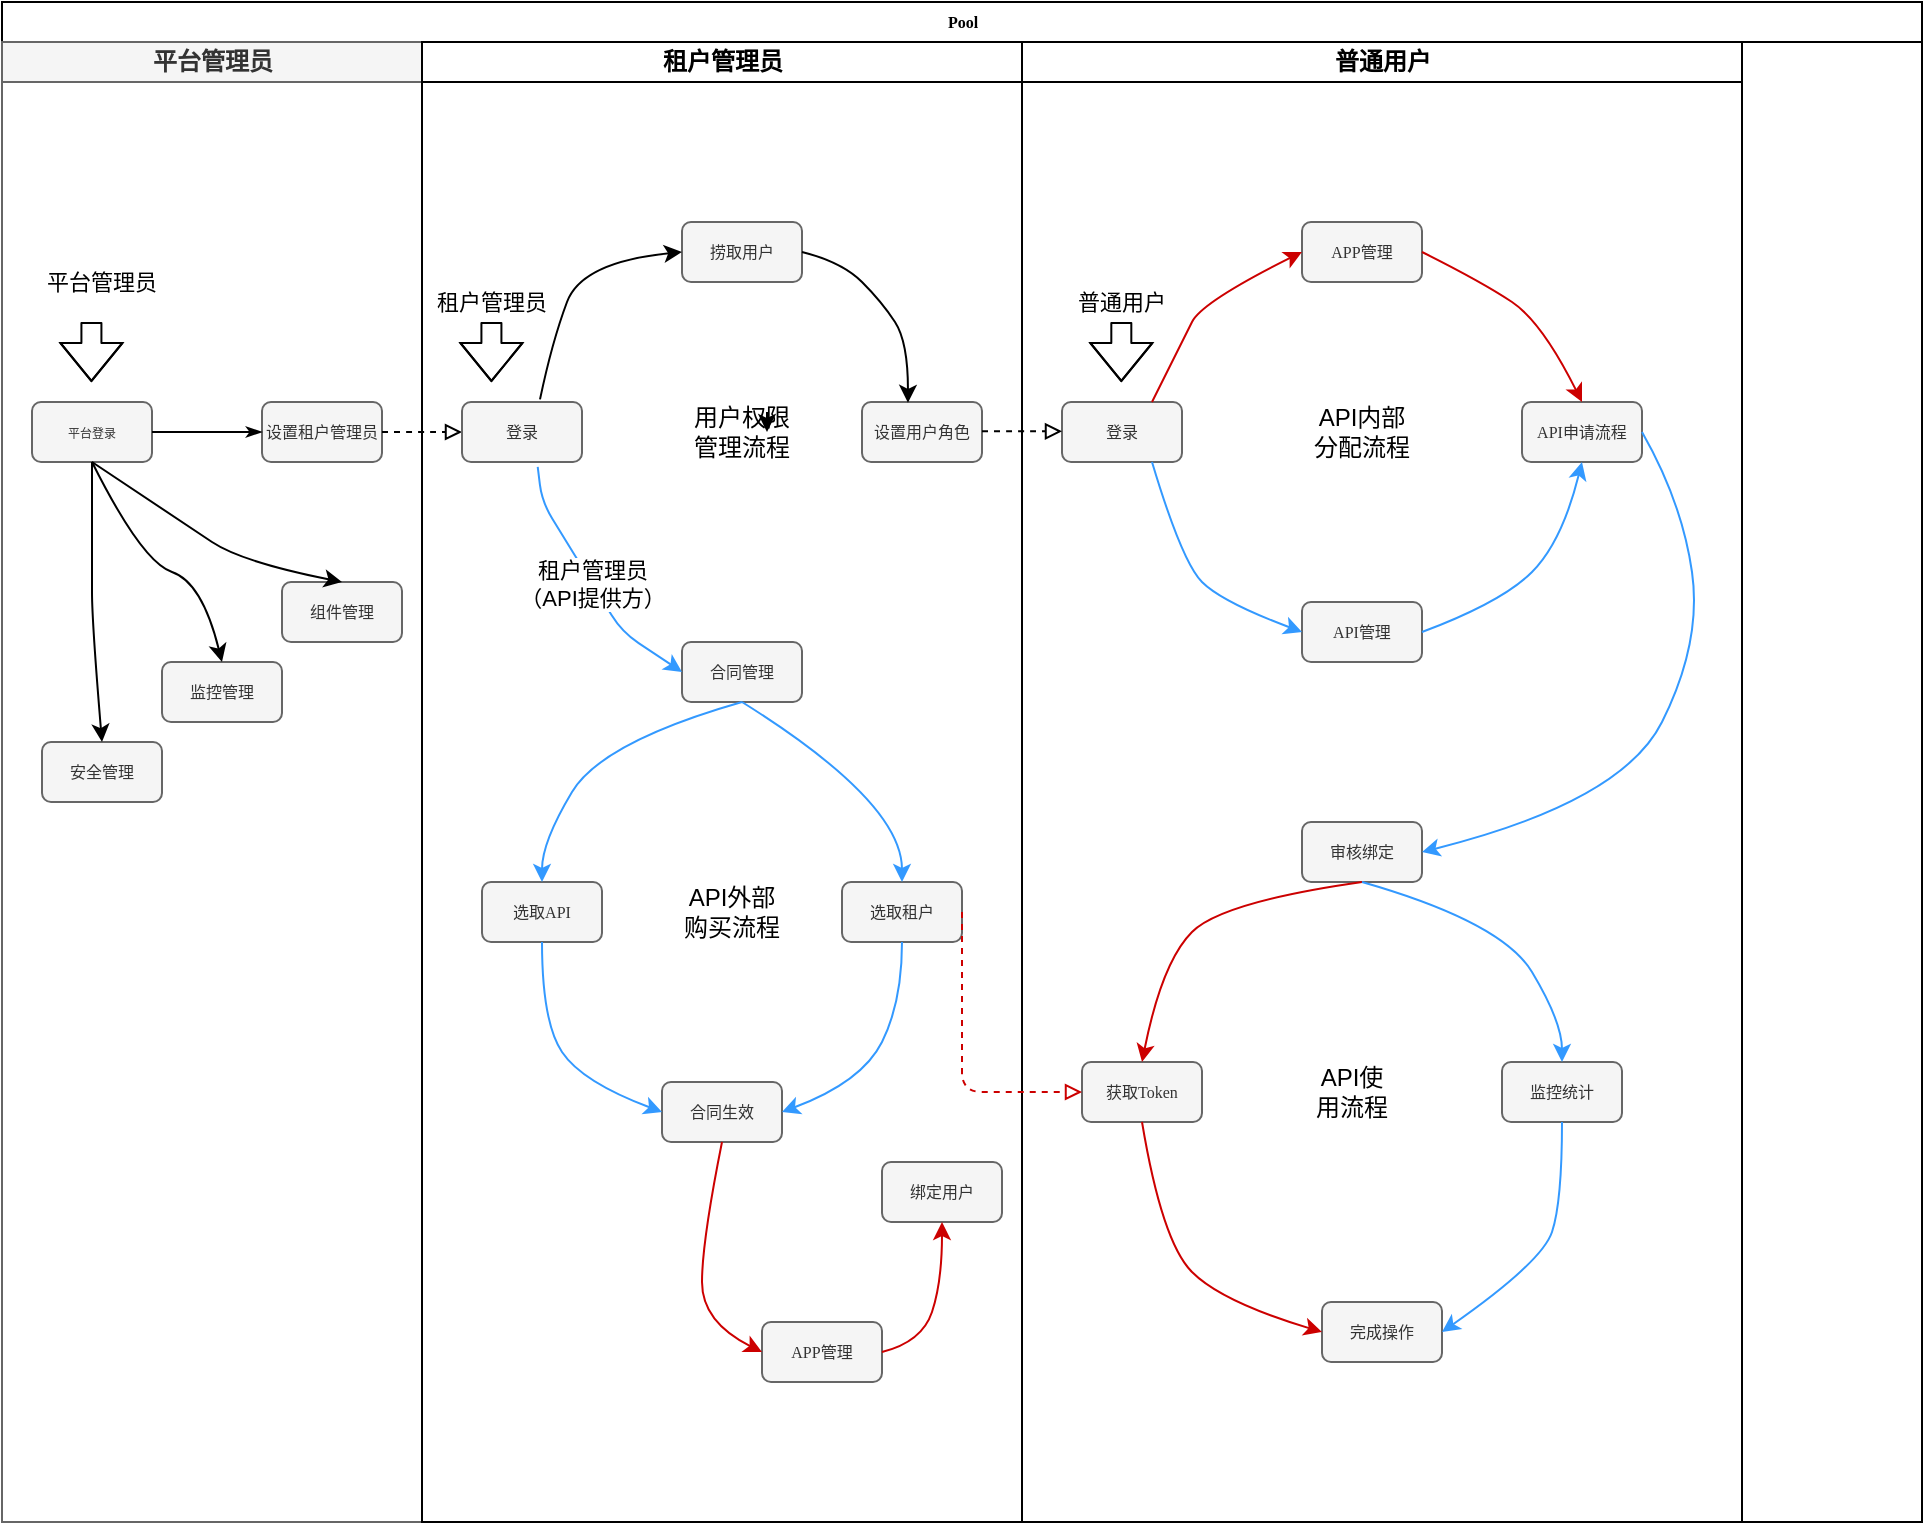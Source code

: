 <mxfile version="14.6.6" type="github">
  <diagram name="Page-1" id="74e2e168-ea6b-b213-b513-2b3c1d86103e">
    <mxGraphModel dx="2213" dy="722" grid="1" gridSize="10" guides="1" tooltips="1" connect="1" arrows="1" fold="1" page="1" pageScale="1" pageWidth="1100" pageHeight="850" background="#ffffff" math="0" shadow="0">
      <root>
        <mxCell id="0" />
        <mxCell id="1" parent="0" />
        <mxCell id="77e6c97f196da883-1" value="Pool" style="swimlane;html=1;childLayout=stackLayout;startSize=20;rounded=0;shadow=0;labelBackgroundColor=none;strokeWidth=1;fontFamily=Verdana;fontSize=8;align=center;" parent="1" vertex="1">
          <mxGeometry x="-20" y="40" width="960" height="760" as="geometry" />
        </mxCell>
        <mxCell id="77e6c97f196da883-2" value="平台管理员" style="swimlane;html=1;startSize=20;fillColor=#f5f5f5;strokeColor=#666666;fontColor=#333333;" parent="77e6c97f196da883-1" vertex="1">
          <mxGeometry y="20" width="210" height="740" as="geometry" />
        </mxCell>
        <mxCell id="77e6c97f196da883-8" value="&lt;pre&gt;&lt;font style=&quot;font-size: 6px&quot;&gt;平台登录&lt;/font&gt;&lt;/pre&gt;" style="rounded=1;whiteSpace=wrap;html=1;shadow=0;labelBackgroundColor=none;strokeWidth=1;fontFamily=Verdana;fontSize=8;align=center;fillColor=#f5f5f5;strokeColor=#666666;fontColor=#333333;" parent="77e6c97f196da883-2" vertex="1">
          <mxGeometry x="15" y="180" width="60" height="30" as="geometry" />
        </mxCell>
        <mxCell id="f6PbpdCPIHnhkly5Aqhj-1" value="&lt;font style=&quot;font-size: 11px&quot;&gt;平台管理员&lt;/font&gt;" style="text;html=1;strokeColor=none;fillColor=none;align=center;verticalAlign=middle;whiteSpace=wrap;rounded=0;" vertex="1" parent="77e6c97f196da883-2">
          <mxGeometry x="15" y="110" width="70" height="20" as="geometry" />
        </mxCell>
        <mxCell id="f6PbpdCPIHnhkly5Aqhj-2" value="" style="shape=flexArrow;endArrow=classic;html=1;" edge="1" parent="77e6c97f196da883-2">
          <mxGeometry width="50" height="50" relative="1" as="geometry">
            <mxPoint x="44.71" y="140" as="sourcePoint" />
            <mxPoint x="44.71" y="170" as="targetPoint" />
            <Array as="points">
              <mxPoint x="44.71" y="180" />
            </Array>
          </mxGeometry>
        </mxCell>
        <mxCell id="77e6c97f196da883-11" value="设置租户管理员" style="rounded=1;whiteSpace=wrap;html=1;shadow=0;labelBackgroundColor=none;strokeWidth=1;fontFamily=Verdana;fontSize=8;align=center;fillColor=#f5f5f5;strokeColor=#666666;fontColor=#333333;" parent="77e6c97f196da883-2" vertex="1">
          <mxGeometry x="130" y="180" width="60" height="30" as="geometry" />
        </mxCell>
        <mxCell id="77e6c97f196da883-26" style="edgeStyle=orthogonalEdgeStyle;rounded=1;html=1;labelBackgroundColor=none;startArrow=none;startFill=0;startSize=5;endArrow=classicThin;endFill=1;endSize=5;jettySize=auto;orthogonalLoop=1;strokeWidth=1;fontFamily=Verdana;fontSize=8" parent="77e6c97f196da883-2" source="77e6c97f196da883-8" target="77e6c97f196da883-11" edge="1">
          <mxGeometry relative="1" as="geometry" />
        </mxCell>
        <mxCell id="f6PbpdCPIHnhkly5Aqhj-3" value="安全管理" style="rounded=1;whiteSpace=wrap;html=1;shadow=0;labelBackgroundColor=none;strokeWidth=1;fontFamily=Verdana;fontSize=8;align=center;fillColor=#f5f5f5;strokeColor=#666666;fontColor=#333333;" vertex="1" parent="77e6c97f196da883-2">
          <mxGeometry x="20" y="350" width="60" height="30" as="geometry" />
        </mxCell>
        <mxCell id="f6PbpdCPIHnhkly5Aqhj-4" value="监控管理" style="rounded=1;whiteSpace=wrap;html=1;shadow=0;labelBackgroundColor=none;strokeWidth=1;fontFamily=Verdana;fontSize=8;align=center;fillColor=#f5f5f5;strokeColor=#666666;fontColor=#333333;" vertex="1" parent="77e6c97f196da883-2">
          <mxGeometry x="80" y="310" width="60" height="30" as="geometry" />
        </mxCell>
        <mxCell id="f6PbpdCPIHnhkly5Aqhj-5" value="组件管理" style="rounded=1;whiteSpace=wrap;html=1;shadow=0;labelBackgroundColor=none;strokeWidth=1;fontFamily=Verdana;fontSize=8;align=center;fillColor=#f5f5f5;strokeColor=#666666;fontColor=#333333;" vertex="1" parent="77e6c97f196da883-2">
          <mxGeometry x="140" y="270" width="60" height="30" as="geometry" />
        </mxCell>
        <mxCell id="f6PbpdCPIHnhkly5Aqhj-6" value="" style="curved=1;endArrow=classic;html=1;exitX=0.5;exitY=1;exitDx=0;exitDy=0;entryX=0.5;entryY=0;entryDx=0;entryDy=0;" edge="1" parent="77e6c97f196da883-2" source="77e6c97f196da883-8" target="f6PbpdCPIHnhkly5Aqhj-3">
          <mxGeometry width="50" height="50" relative="1" as="geometry">
            <mxPoint x="200" y="280" as="sourcePoint" />
            <mxPoint x="250" y="230" as="targetPoint" />
            <Array as="points">
              <mxPoint x="45" y="260" />
              <mxPoint x="45" y="290" />
            </Array>
          </mxGeometry>
        </mxCell>
        <mxCell id="f6PbpdCPIHnhkly5Aqhj-7" value="" style="curved=1;endArrow=classic;html=1;exitX=0.5;exitY=1;exitDx=0;exitDy=0;entryX=0.5;entryY=0;entryDx=0;entryDy=0;" edge="1" parent="77e6c97f196da883-2" source="77e6c97f196da883-8" target="f6PbpdCPIHnhkly5Aqhj-4">
          <mxGeometry width="50" height="50" relative="1" as="geometry">
            <mxPoint x="55" y="220" as="sourcePoint" />
            <mxPoint x="60" y="360" as="targetPoint" />
            <Array as="points">
              <mxPoint x="70" y="260" />
              <mxPoint x="100" y="270" />
            </Array>
          </mxGeometry>
        </mxCell>
        <mxCell id="f6PbpdCPIHnhkly5Aqhj-22" value="" style="curved=1;endArrow=classic;html=1;exitX=0.5;exitY=1;exitDx=0;exitDy=0;entryX=0.5;entryY=0;entryDx=0;entryDy=0;" edge="1" parent="77e6c97f196da883-2" source="77e6c97f196da883-8" target="f6PbpdCPIHnhkly5Aqhj-5">
          <mxGeometry width="50" height="50" relative="1" as="geometry">
            <mxPoint x="55" y="220" as="sourcePoint" />
            <mxPoint x="120" y="320" as="targetPoint" />
            <Array as="points">
              <mxPoint x="90" y="240" />
              <mxPoint x="120" y="260" />
            </Array>
          </mxGeometry>
        </mxCell>
        <mxCell id="f6PbpdCPIHnhkly5Aqhj-24" value="" style="edgeStyle=elbowEdgeStyle;html=1;endArrow=block;elbow=vertical;endFill=0;dashed=1;exitX=1;exitY=0.5;exitDx=0;exitDy=0;entryX=0;entryY=0.5;entryDx=0;entryDy=0;" edge="1" parent="77e6c97f196da883-1" source="77e6c97f196da883-11" target="f6PbpdCPIHnhkly5Aqhj-23">
          <mxGeometry width="100" height="75" relative="1" as="geometry">
            <mxPoint x="250" y="295" as="sourcePoint" />
            <mxPoint x="350" y="220" as="targetPoint" />
          </mxGeometry>
        </mxCell>
        <mxCell id="77e6c97f196da883-3" value="租户管理员" style="swimlane;html=1;startSize=20;" parent="77e6c97f196da883-1" vertex="1">
          <mxGeometry x="210" y="20" width="300" height="740" as="geometry" />
        </mxCell>
        <mxCell id="f6PbpdCPIHnhkly5Aqhj-23" value="登录" style="rounded=1;whiteSpace=wrap;html=1;shadow=0;labelBackgroundColor=none;strokeWidth=1;fontFamily=Verdana;fontSize=8;align=center;fillColor=#f5f5f5;strokeColor=#666666;fontColor=#333333;" vertex="1" parent="77e6c97f196da883-3">
          <mxGeometry x="20" y="180" width="60" height="30" as="geometry" />
        </mxCell>
        <mxCell id="f6PbpdCPIHnhkly5Aqhj-25" value="&lt;font style=&quot;font-size: 11px&quot;&gt;租户管理员&lt;/font&gt;" style="text;html=1;strokeColor=none;fillColor=none;align=center;verticalAlign=middle;whiteSpace=wrap;rounded=0;" vertex="1" parent="77e6c97f196da883-3">
          <mxGeometry y="120" width="70" height="20" as="geometry" />
        </mxCell>
        <mxCell id="f6PbpdCPIHnhkly5Aqhj-26" value="" style="shape=flexArrow;endArrow=classic;html=1;" edge="1" parent="77e6c97f196da883-3">
          <mxGeometry width="50" height="50" relative="1" as="geometry">
            <mxPoint x="34.71" y="140" as="sourcePoint" />
            <mxPoint x="34.71" y="170" as="targetPoint" />
            <Array as="points">
              <mxPoint x="34.71" y="180" />
            </Array>
          </mxGeometry>
        </mxCell>
        <mxCell id="f6PbpdCPIHnhkly5Aqhj-27" value="捞取用户" style="rounded=1;whiteSpace=wrap;html=1;shadow=0;labelBackgroundColor=none;strokeWidth=1;fontFamily=Verdana;fontSize=8;align=center;fillColor=#f5f5f5;strokeColor=#666666;fontColor=#333333;" vertex="1" parent="77e6c97f196da883-3">
          <mxGeometry x="130" y="90" width="60" height="30" as="geometry" />
        </mxCell>
        <mxCell id="f6PbpdCPIHnhkly5Aqhj-28" value="设置用户角色" style="rounded=1;whiteSpace=wrap;html=1;shadow=0;labelBackgroundColor=none;strokeWidth=1;fontFamily=Verdana;fontSize=8;align=center;fillColor=#f5f5f5;strokeColor=#666666;fontColor=#333333;" vertex="1" parent="77e6c97f196da883-3">
          <mxGeometry x="220" y="180" width="60" height="30" as="geometry" />
        </mxCell>
        <mxCell id="f6PbpdCPIHnhkly5Aqhj-29" value="合同管理" style="rounded=1;whiteSpace=wrap;html=1;shadow=0;labelBackgroundColor=none;strokeWidth=1;fontFamily=Verdana;fontSize=8;align=center;fillColor=#f5f5f5;strokeColor=#666666;fontColor=#333333;" vertex="1" parent="77e6c97f196da883-3">
          <mxGeometry x="130" y="300" width="60" height="30" as="geometry" />
        </mxCell>
        <mxCell id="f6PbpdCPIHnhkly5Aqhj-30" value="" style="curved=1;endArrow=classic;html=1;exitX=0.65;exitY=-0.043;exitDx=0;exitDy=0;entryX=0;entryY=0.5;entryDx=0;entryDy=0;exitPerimeter=0;" edge="1" parent="77e6c97f196da883-3" source="f6PbpdCPIHnhkly5Aqhj-23" target="f6PbpdCPIHnhkly5Aqhj-27">
          <mxGeometry width="50" height="50" relative="1" as="geometry">
            <mxPoint x="90" y="250" as="sourcePoint" />
            <mxPoint x="140" y="200" as="targetPoint" />
            <Array as="points">
              <mxPoint x="65" y="150" />
              <mxPoint x="80" y="110" />
            </Array>
          </mxGeometry>
        </mxCell>
        <mxCell id="f6PbpdCPIHnhkly5Aqhj-31" value="" style="curved=1;endArrow=classic;html=1;exitX=1;exitY=0.5;exitDx=0;exitDy=0;entryX=0.383;entryY=0.014;entryDx=0;entryDy=0;entryPerimeter=0;" edge="1" parent="77e6c97f196da883-3" source="f6PbpdCPIHnhkly5Aqhj-27" target="f6PbpdCPIHnhkly5Aqhj-28">
          <mxGeometry width="50" height="50" relative="1" as="geometry">
            <mxPoint x="90" y="250" as="sourcePoint" />
            <mxPoint x="140" y="200" as="targetPoint" />
            <Array as="points">
              <mxPoint x="210" y="110" />
              <mxPoint x="230" y="130" />
              <mxPoint x="243" y="150" />
            </Array>
          </mxGeometry>
        </mxCell>
        <mxCell id="f6PbpdCPIHnhkly5Aqhj-36" value="" style="endArrow=classic;html=1;exitX=0.631;exitY=1.081;exitDx=0;exitDy=0;exitPerimeter=0;entryX=0;entryY=0.5;entryDx=0;entryDy=0;strokeColor=#3399FF;" edge="1" parent="77e6c97f196da883-3" source="f6PbpdCPIHnhkly5Aqhj-23" target="f6PbpdCPIHnhkly5Aqhj-29">
          <mxGeometry relative="1" as="geometry">
            <mxPoint x="40" y="270" as="sourcePoint" />
            <mxPoint x="200" y="270" as="targetPoint" />
            <Array as="points">
              <mxPoint x="60" y="230" />
              <mxPoint x="100" y="295" />
            </Array>
          </mxGeometry>
        </mxCell>
        <mxCell id="f6PbpdCPIHnhkly5Aqhj-37" value="租户管理员&lt;br&gt;（API提供方）" style="edgeLabel;resizable=0;html=1;align=center;verticalAlign=middle;" connectable="0" vertex="1" parent="f6PbpdCPIHnhkly5Aqhj-36">
          <mxGeometry relative="1" as="geometry" />
        </mxCell>
        <mxCell id="f6PbpdCPIHnhkly5Aqhj-39" value="选取API" style="rounded=1;whiteSpace=wrap;html=1;shadow=0;labelBackgroundColor=none;strokeWidth=1;fontFamily=Verdana;fontSize=8;align=center;fillColor=#f5f5f5;strokeColor=#666666;fontColor=#333333;" vertex="1" parent="77e6c97f196da883-3">
          <mxGeometry x="30" y="420" width="60" height="30" as="geometry" />
        </mxCell>
        <mxCell id="f6PbpdCPIHnhkly5Aqhj-40" value="选取租户" style="rounded=1;whiteSpace=wrap;html=1;shadow=0;labelBackgroundColor=none;strokeWidth=1;fontFamily=Verdana;fontSize=8;align=center;fillColor=#f5f5f5;strokeColor=#666666;fontColor=#333333;" vertex="1" parent="77e6c97f196da883-3">
          <mxGeometry x="210" y="420" width="60" height="30" as="geometry" />
        </mxCell>
        <mxCell id="f6PbpdCPIHnhkly5Aqhj-41" value="" style="curved=1;endArrow=classic;html=1;exitX=0.5;exitY=1;exitDx=0;exitDy=0;entryX=0.5;entryY=0;entryDx=0;entryDy=0;strokeColor=#3399FF;" edge="1" parent="77e6c97f196da883-3" source="f6PbpdCPIHnhkly5Aqhj-29" target="f6PbpdCPIHnhkly5Aqhj-39">
          <mxGeometry width="50" height="50" relative="1" as="geometry">
            <mxPoint x="60" y="510" as="sourcePoint" />
            <mxPoint x="110" y="460" as="targetPoint" />
            <Array as="points">
              <mxPoint x="90" y="350" />
              <mxPoint x="60" y="400" />
            </Array>
          </mxGeometry>
        </mxCell>
        <mxCell id="f6PbpdCPIHnhkly5Aqhj-42" value="" style="curved=1;endArrow=classic;html=1;exitX=0.5;exitY=1;exitDx=0;exitDy=0;entryX=0.5;entryY=0;entryDx=0;entryDy=0;strokeColor=#3399FF;" edge="1" parent="77e6c97f196da883-3" source="f6PbpdCPIHnhkly5Aqhj-29" target="f6PbpdCPIHnhkly5Aqhj-40">
          <mxGeometry width="50" height="50" relative="1" as="geometry">
            <mxPoint x="60" y="550" as="sourcePoint" />
            <mxPoint x="110" y="500" as="targetPoint" />
            <Array as="points">
              <mxPoint x="240" y="380" />
            </Array>
          </mxGeometry>
        </mxCell>
        <mxCell id="f6PbpdCPIHnhkly5Aqhj-43" value="合同生效" style="rounded=1;whiteSpace=wrap;html=1;shadow=0;labelBackgroundColor=none;strokeWidth=1;fontFamily=Verdana;fontSize=8;align=center;fillColor=#f5f5f5;strokeColor=#666666;fontColor=#333333;" vertex="1" parent="77e6c97f196da883-3">
          <mxGeometry x="120" y="520" width="60" height="30" as="geometry" />
        </mxCell>
        <mxCell id="f6PbpdCPIHnhkly5Aqhj-44" value="" style="curved=1;endArrow=classic;html=1;exitX=0.5;exitY=1;exitDx=0;exitDy=0;entryX=0;entryY=0.5;entryDx=0;entryDy=0;strokeColor=#3399FF;" edge="1" parent="77e6c97f196da883-3" source="f6PbpdCPIHnhkly5Aqhj-39" target="f6PbpdCPIHnhkly5Aqhj-43">
          <mxGeometry width="50" height="50" relative="1" as="geometry">
            <mxPoint x="60" y="610" as="sourcePoint" />
            <mxPoint x="110" y="560" as="targetPoint" />
            <Array as="points">
              <mxPoint x="60" y="490" />
              <mxPoint x="80" y="520" />
            </Array>
          </mxGeometry>
        </mxCell>
        <mxCell id="f6PbpdCPIHnhkly5Aqhj-45" value="" style="curved=1;endArrow=classic;html=1;exitX=0.5;exitY=1;exitDx=0;exitDy=0;entryX=1;entryY=0.5;entryDx=0;entryDy=0;strokeColor=#3399FF;" edge="1" parent="77e6c97f196da883-3" source="f6PbpdCPIHnhkly5Aqhj-40" target="f6PbpdCPIHnhkly5Aqhj-43">
          <mxGeometry width="50" height="50" relative="1" as="geometry">
            <mxPoint x="60" y="570" as="sourcePoint" />
            <mxPoint x="110" y="520" as="targetPoint" />
            <Array as="points">
              <mxPoint x="240" y="480" />
              <mxPoint x="220" y="520" />
            </Array>
          </mxGeometry>
        </mxCell>
        <mxCell id="f6PbpdCPIHnhkly5Aqhj-46" value="APP管理" style="rounded=1;whiteSpace=wrap;html=1;shadow=0;labelBackgroundColor=none;strokeWidth=1;fontFamily=Verdana;fontSize=8;align=center;fillColor=#f5f5f5;strokeColor=#666666;fontColor=#333333;" vertex="1" parent="77e6c97f196da883-3">
          <mxGeometry x="170" y="640" width="60" height="30" as="geometry" />
        </mxCell>
        <mxCell id="f6PbpdCPIHnhkly5Aqhj-47" value="" style="curved=1;endArrow=classic;html=1;exitX=0.5;exitY=1;exitDx=0;exitDy=0;entryX=0;entryY=0.5;entryDx=0;entryDy=0;strokeColor=#CC0000;" edge="1" parent="77e6c97f196da883-3" source="f6PbpdCPIHnhkly5Aqhj-43" target="f6PbpdCPIHnhkly5Aqhj-46">
          <mxGeometry width="50" height="50" relative="1" as="geometry">
            <mxPoint x="60" y="630" as="sourcePoint" />
            <mxPoint x="110" y="580" as="targetPoint" />
            <Array as="points">
              <mxPoint x="140" y="600" />
              <mxPoint x="140" y="640" />
            </Array>
          </mxGeometry>
        </mxCell>
        <mxCell id="f6PbpdCPIHnhkly5Aqhj-48" value="绑定用户" style="rounded=1;whiteSpace=wrap;html=1;shadow=0;labelBackgroundColor=none;strokeWidth=1;fontFamily=Verdana;fontSize=8;align=center;fillColor=#f5f5f5;strokeColor=#666666;fontColor=#333333;" vertex="1" parent="77e6c97f196da883-3">
          <mxGeometry x="230" y="560" width="60" height="30" as="geometry" />
        </mxCell>
        <mxCell id="f6PbpdCPIHnhkly5Aqhj-49" value="" style="curved=1;endArrow=classic;html=1;exitX=1;exitY=0.5;exitDx=0;exitDy=0;strokeColor=#CC0000;" edge="1" parent="77e6c97f196da883-3" source="f6PbpdCPIHnhkly5Aqhj-46">
          <mxGeometry width="50" height="50" relative="1" as="geometry">
            <mxPoint x="60" y="630" as="sourcePoint" />
            <mxPoint x="260" y="590" as="targetPoint" />
            <Array as="points">
              <mxPoint x="250" y="650" />
              <mxPoint x="260" y="620" />
            </Array>
          </mxGeometry>
        </mxCell>
        <mxCell id="f6PbpdCPIHnhkly5Aqhj-109" value="用户权限管理流程" style="text;html=1;strokeColor=none;fillColor=none;align=center;verticalAlign=middle;whiteSpace=wrap;rounded=0;" vertex="1" parent="77e6c97f196da883-3">
          <mxGeometry x="135" y="185" width="50" height="20" as="geometry" />
        </mxCell>
        <mxCell id="f6PbpdCPIHnhkly5Aqhj-110" style="edgeStyle=orthogonalEdgeStyle;rounded=0;orthogonalLoop=1;jettySize=auto;html=1;exitX=0.75;exitY=0;exitDx=0;exitDy=0;entryX=0.75;entryY=0.5;entryDx=0;entryDy=0;entryPerimeter=0;" edge="1" parent="77e6c97f196da883-3" source="f6PbpdCPIHnhkly5Aqhj-109" target="f6PbpdCPIHnhkly5Aqhj-109">
          <mxGeometry relative="1" as="geometry" />
        </mxCell>
        <mxCell id="f6PbpdCPIHnhkly5Aqhj-111" value="API外部购买流程" style="text;html=1;strokeColor=none;fillColor=none;align=center;verticalAlign=middle;whiteSpace=wrap;rounded=0;" vertex="1" parent="77e6c97f196da883-3">
          <mxGeometry x="130" y="425" width="50" height="20" as="geometry" />
        </mxCell>
        <mxCell id="77e6c97f196da883-4" value="普通用户" style="swimlane;html=1;startSize=20;" parent="77e6c97f196da883-1" vertex="1">
          <mxGeometry x="510" y="20" width="360" height="740" as="geometry" />
        </mxCell>
        <mxCell id="f6PbpdCPIHnhkly5Aqhj-73" value="登录" style="rounded=1;whiteSpace=wrap;html=1;shadow=0;labelBackgroundColor=none;strokeWidth=1;fontFamily=Verdana;fontSize=8;align=center;fillColor=#f5f5f5;strokeColor=#666666;fontColor=#333333;" vertex="1" parent="77e6c97f196da883-4">
          <mxGeometry x="20" y="180" width="60" height="30" as="geometry" />
        </mxCell>
        <mxCell id="f6PbpdCPIHnhkly5Aqhj-74" value="" style="edgeStyle=elbowEdgeStyle;html=1;endArrow=block;elbow=vertical;endFill=0;dashed=1;exitX=1;exitY=0.5;exitDx=0;exitDy=0;entryX=0;entryY=0.5;entryDx=0;entryDy=0;" edge="1" parent="77e6c97f196da883-4">
          <mxGeometry width="100" height="75" relative="1" as="geometry">
            <mxPoint x="-20.0" y="194.66" as="sourcePoint" />
            <mxPoint x="20.0" y="194.66" as="targetPoint" />
            <Array as="points">
              <mxPoint y="194.66" />
            </Array>
          </mxGeometry>
        </mxCell>
        <mxCell id="f6PbpdCPIHnhkly5Aqhj-75" value="&lt;font style=&quot;font-size: 11px&quot;&gt;普通用户&lt;/font&gt;" style="text;html=1;strokeColor=none;fillColor=none;align=center;verticalAlign=middle;whiteSpace=wrap;rounded=0;" vertex="1" parent="77e6c97f196da883-4">
          <mxGeometry x="15" y="120" width="70" height="20" as="geometry" />
        </mxCell>
        <mxCell id="f6PbpdCPIHnhkly5Aqhj-76" value="" style="shape=flexArrow;endArrow=classic;html=1;" edge="1" parent="77e6c97f196da883-4">
          <mxGeometry width="50" height="50" relative="1" as="geometry">
            <mxPoint x="49.66" y="140" as="sourcePoint" />
            <mxPoint x="49.66" y="170" as="targetPoint" />
            <Array as="points">
              <mxPoint x="49.66" y="180" />
            </Array>
          </mxGeometry>
        </mxCell>
        <mxCell id="f6PbpdCPIHnhkly5Aqhj-77" value="APP管理" style="rounded=1;whiteSpace=wrap;html=1;shadow=0;labelBackgroundColor=none;strokeWidth=1;fontFamily=Verdana;fontSize=8;align=center;fillColor=#f5f5f5;strokeColor=#666666;fontColor=#333333;" vertex="1" parent="77e6c97f196da883-4">
          <mxGeometry x="140" y="90" width="60" height="30" as="geometry" />
        </mxCell>
        <mxCell id="f6PbpdCPIHnhkly5Aqhj-78" value="API申请流程" style="rounded=1;whiteSpace=wrap;html=1;shadow=0;labelBackgroundColor=none;strokeWidth=1;fontFamily=Verdana;fontSize=8;align=center;fillColor=#f5f5f5;strokeColor=#666666;fontColor=#333333;" vertex="1" parent="77e6c97f196da883-4">
          <mxGeometry x="250" y="180" width="60" height="30" as="geometry" />
        </mxCell>
        <mxCell id="f6PbpdCPIHnhkly5Aqhj-79" value="" style="curved=1;endArrow=classic;html=1;exitX=0.75;exitY=0;exitDx=0;exitDy=0;entryX=0;entryY=0.5;entryDx=0;entryDy=0;strokeColor=#CC0000;" edge="1" parent="77e6c97f196da883-4" source="f6PbpdCPIHnhkly5Aqhj-73" target="f6PbpdCPIHnhkly5Aqhj-77">
          <mxGeometry width="50" height="50" relative="1" as="geometry">
            <mxPoint x="110" y="280" as="sourcePoint" />
            <mxPoint x="160" y="230" as="targetPoint" />
            <Array as="points">
              <mxPoint x="80" y="150" />
              <mxPoint x="90" y="130" />
            </Array>
          </mxGeometry>
        </mxCell>
        <mxCell id="f6PbpdCPIHnhkly5Aqhj-80" value="" style="curved=1;endArrow=classic;html=1;exitX=1;exitY=0.5;exitDx=0;exitDy=0;entryX=0.5;entryY=0;entryDx=0;entryDy=0;strokeColor=#CC0000;" edge="1" parent="77e6c97f196da883-4" source="f6PbpdCPIHnhkly5Aqhj-77" target="f6PbpdCPIHnhkly5Aqhj-78">
          <mxGeometry width="50" height="50" relative="1" as="geometry">
            <mxPoint x="140" y="280" as="sourcePoint" />
            <mxPoint x="190" y="230" as="targetPoint" />
            <Array as="points">
              <mxPoint x="230" y="120" />
              <mxPoint x="260" y="140" />
            </Array>
          </mxGeometry>
        </mxCell>
        <mxCell id="f6PbpdCPIHnhkly5Aqhj-81" value="API管理" style="rounded=1;whiteSpace=wrap;html=1;shadow=0;labelBackgroundColor=none;strokeWidth=1;fontFamily=Verdana;fontSize=8;align=center;fillColor=#f5f5f5;strokeColor=#666666;fontColor=#333333;" vertex="1" parent="77e6c97f196da883-4">
          <mxGeometry x="140" y="280" width="60" height="30" as="geometry" />
        </mxCell>
        <mxCell id="f6PbpdCPIHnhkly5Aqhj-82" value="" style="curved=1;endArrow=classic;html=1;exitX=0.75;exitY=1;exitDx=0;exitDy=0;entryX=0;entryY=0.5;entryDx=0;entryDy=0;strokeColor=#3399FF;" edge="1" parent="77e6c97f196da883-4" source="f6PbpdCPIHnhkly5Aqhj-73" target="f6PbpdCPIHnhkly5Aqhj-81">
          <mxGeometry width="50" height="50" relative="1" as="geometry">
            <mxPoint x="140" y="280" as="sourcePoint" />
            <mxPoint x="190" y="230" as="targetPoint" />
            <Array as="points">
              <mxPoint x="80" y="260" />
              <mxPoint x="100" y="280" />
            </Array>
          </mxGeometry>
        </mxCell>
        <mxCell id="f6PbpdCPIHnhkly5Aqhj-84" value="审核绑定" style="rounded=1;whiteSpace=wrap;html=1;shadow=0;labelBackgroundColor=none;strokeWidth=1;fontFamily=Verdana;fontSize=8;align=center;fillColor=#f5f5f5;strokeColor=#666666;fontColor=#333333;" vertex="1" parent="77e6c97f196da883-4">
          <mxGeometry x="140" y="390" width="60" height="30" as="geometry" />
        </mxCell>
        <mxCell id="f6PbpdCPIHnhkly5Aqhj-85" value="" style="curved=1;endArrow=classic;html=1;exitX=1;exitY=0.5;exitDx=0;exitDy=0;entryX=1;entryY=0.5;entryDx=0;entryDy=0;strokeColor=#3399FF;" edge="1" parent="77e6c97f196da883-4" source="f6PbpdCPIHnhkly5Aqhj-78" target="f6PbpdCPIHnhkly5Aqhj-84">
          <mxGeometry width="50" height="50" relative="1" as="geometry">
            <mxPoint x="150" y="400" as="sourcePoint" />
            <mxPoint x="200" y="350" as="targetPoint" />
            <Array as="points">
              <mxPoint x="330" y="230" />
              <mxPoint x="340" y="300" />
              <mxPoint x="300" y="380" />
            </Array>
          </mxGeometry>
        </mxCell>
        <mxCell id="f6PbpdCPIHnhkly5Aqhj-86" value="获取Token" style="rounded=1;whiteSpace=wrap;html=1;shadow=0;labelBackgroundColor=none;strokeWidth=1;fontFamily=Verdana;fontSize=8;align=center;fillColor=#f5f5f5;strokeColor=#666666;fontColor=#333333;" vertex="1" parent="77e6c97f196da883-4">
          <mxGeometry x="30" y="510" width="60" height="30" as="geometry" />
        </mxCell>
        <mxCell id="f6PbpdCPIHnhkly5Aqhj-87" value="监控统计" style="rounded=1;whiteSpace=wrap;html=1;shadow=0;labelBackgroundColor=none;strokeWidth=1;fontFamily=Verdana;fontSize=8;align=center;fillColor=#f5f5f5;strokeColor=#666666;fontColor=#333333;" vertex="1" parent="77e6c97f196da883-4">
          <mxGeometry x="240" y="510" width="60" height="30" as="geometry" />
        </mxCell>
        <mxCell id="f6PbpdCPIHnhkly5Aqhj-104" value="完成操作" style="rounded=1;whiteSpace=wrap;html=1;shadow=0;labelBackgroundColor=none;strokeWidth=1;fontFamily=Verdana;fontSize=8;align=center;fillColor=#f5f5f5;strokeColor=#666666;fontColor=#333333;" vertex="1" parent="77e6c97f196da883-4">
          <mxGeometry x="150" y="630" width="60" height="30" as="geometry" />
        </mxCell>
        <mxCell id="f6PbpdCPIHnhkly5Aqhj-105" value="" style="curved=1;endArrow=classic;html=1;exitX=0.5;exitY=1;exitDx=0;exitDy=0;entryX=0.5;entryY=0;entryDx=0;entryDy=0;strokeColor=#CC0000;" edge="1" parent="77e6c97f196da883-4" source="f6PbpdCPIHnhkly5Aqhj-84" target="f6PbpdCPIHnhkly5Aqhj-86">
          <mxGeometry width="50" height="50" relative="1" as="geometry">
            <mxPoint x="170" y="550" as="sourcePoint" />
            <mxPoint x="220" y="500" as="targetPoint" />
            <Array as="points">
              <mxPoint x="100" y="430" />
              <mxPoint x="70" y="460" />
            </Array>
          </mxGeometry>
        </mxCell>
        <mxCell id="f6PbpdCPIHnhkly5Aqhj-106" value="" style="curved=1;endArrow=classic;html=1;exitX=0.5;exitY=1;exitDx=0;exitDy=0;entryX=0.5;entryY=0;entryDx=0;entryDy=0;strokeColor=#3399FF;" edge="1" parent="77e6c97f196da883-4" source="f6PbpdCPIHnhkly5Aqhj-84" target="f6PbpdCPIHnhkly5Aqhj-87">
          <mxGeometry width="50" height="50" relative="1" as="geometry">
            <mxPoint x="170" y="550" as="sourcePoint" />
            <mxPoint x="220" y="500" as="targetPoint" />
            <Array as="points">
              <mxPoint x="240" y="440" />
              <mxPoint x="270" y="490" />
            </Array>
          </mxGeometry>
        </mxCell>
        <mxCell id="f6PbpdCPIHnhkly5Aqhj-107" value="" style="curved=1;endArrow=classic;html=1;exitX=0.5;exitY=1;exitDx=0;exitDy=0;entryX=0;entryY=0.5;entryDx=0;entryDy=0;strokeColor=#CC0000;" edge="1" parent="77e6c97f196da883-4" source="f6PbpdCPIHnhkly5Aqhj-86" target="f6PbpdCPIHnhkly5Aqhj-104">
          <mxGeometry width="50" height="50" relative="1" as="geometry">
            <mxPoint x="170" y="550" as="sourcePoint" />
            <mxPoint x="220" y="500" as="targetPoint" />
            <Array as="points">
              <mxPoint x="70" y="600" />
              <mxPoint x="100" y="630" />
            </Array>
          </mxGeometry>
        </mxCell>
        <mxCell id="f6PbpdCPIHnhkly5Aqhj-108" value="" style="curved=1;endArrow=classic;html=1;exitX=0.5;exitY=1;exitDx=0;exitDy=0;entryX=1;entryY=0.5;entryDx=0;entryDy=0;strokeColor=#3399FF;" edge="1" parent="77e6c97f196da883-4" source="f6PbpdCPIHnhkly5Aqhj-87" target="f6PbpdCPIHnhkly5Aqhj-104">
          <mxGeometry width="50" height="50" relative="1" as="geometry">
            <mxPoint x="170" y="550" as="sourcePoint" />
            <mxPoint x="220" y="500" as="targetPoint" />
            <Array as="points">
              <mxPoint x="270" y="580" />
              <mxPoint x="260" y="610" />
            </Array>
          </mxGeometry>
        </mxCell>
        <mxCell id="f6PbpdCPIHnhkly5Aqhj-113" value="API内部分配流程" style="text;html=1;strokeColor=none;fillColor=none;align=center;verticalAlign=middle;whiteSpace=wrap;rounded=0;" vertex="1" parent="77e6c97f196da883-4">
          <mxGeometry x="145" y="185" width="50" height="20" as="geometry" />
        </mxCell>
        <mxCell id="f6PbpdCPIHnhkly5Aqhj-114" value="API使用流程" style="text;html=1;strokeColor=none;fillColor=none;align=center;verticalAlign=middle;whiteSpace=wrap;rounded=0;" vertex="1" parent="77e6c97f196da883-4">
          <mxGeometry x="145" y="515" width="40" height="20" as="geometry" />
        </mxCell>
        <mxCell id="f6PbpdCPIHnhkly5Aqhj-116" value="" style="curved=1;endArrow=classic;html=1;exitX=1;exitY=0.5;exitDx=0;exitDy=0;entryX=0.5;entryY=1;entryDx=0;entryDy=0;strokeColor=#3399FF;" edge="1" parent="77e6c97f196da883-4" source="f6PbpdCPIHnhkly5Aqhj-81" target="f6PbpdCPIHnhkly5Aqhj-78">
          <mxGeometry width="50" height="50" relative="1" as="geometry">
            <mxPoint x="-100" y="370" as="sourcePoint" />
            <mxPoint x="180" y="220" as="targetPoint" />
            <Array as="points">
              <mxPoint x="240" y="280" />
              <mxPoint x="270" y="250" />
            </Array>
          </mxGeometry>
        </mxCell>
        <mxCell id="f6PbpdCPIHnhkly5Aqhj-115" value="" style="edgeStyle=elbowEdgeStyle;html=1;endArrow=block;elbow=vertical;endFill=0;dashed=1;entryX=0;entryY=0.5;entryDx=0;entryDy=0;strokeColor=#CC0000;" edge="1" parent="77e6c97f196da883-1" target="f6PbpdCPIHnhkly5Aqhj-86">
          <mxGeometry width="100" height="75" relative="1" as="geometry">
            <mxPoint x="480" y="455" as="sourcePoint" />
            <mxPoint x="540" y="224.66" as="targetPoint" />
            <Array as="points">
              <mxPoint x="500" y="545" />
            </Array>
          </mxGeometry>
        </mxCell>
      </root>
    </mxGraphModel>
  </diagram>
</mxfile>
